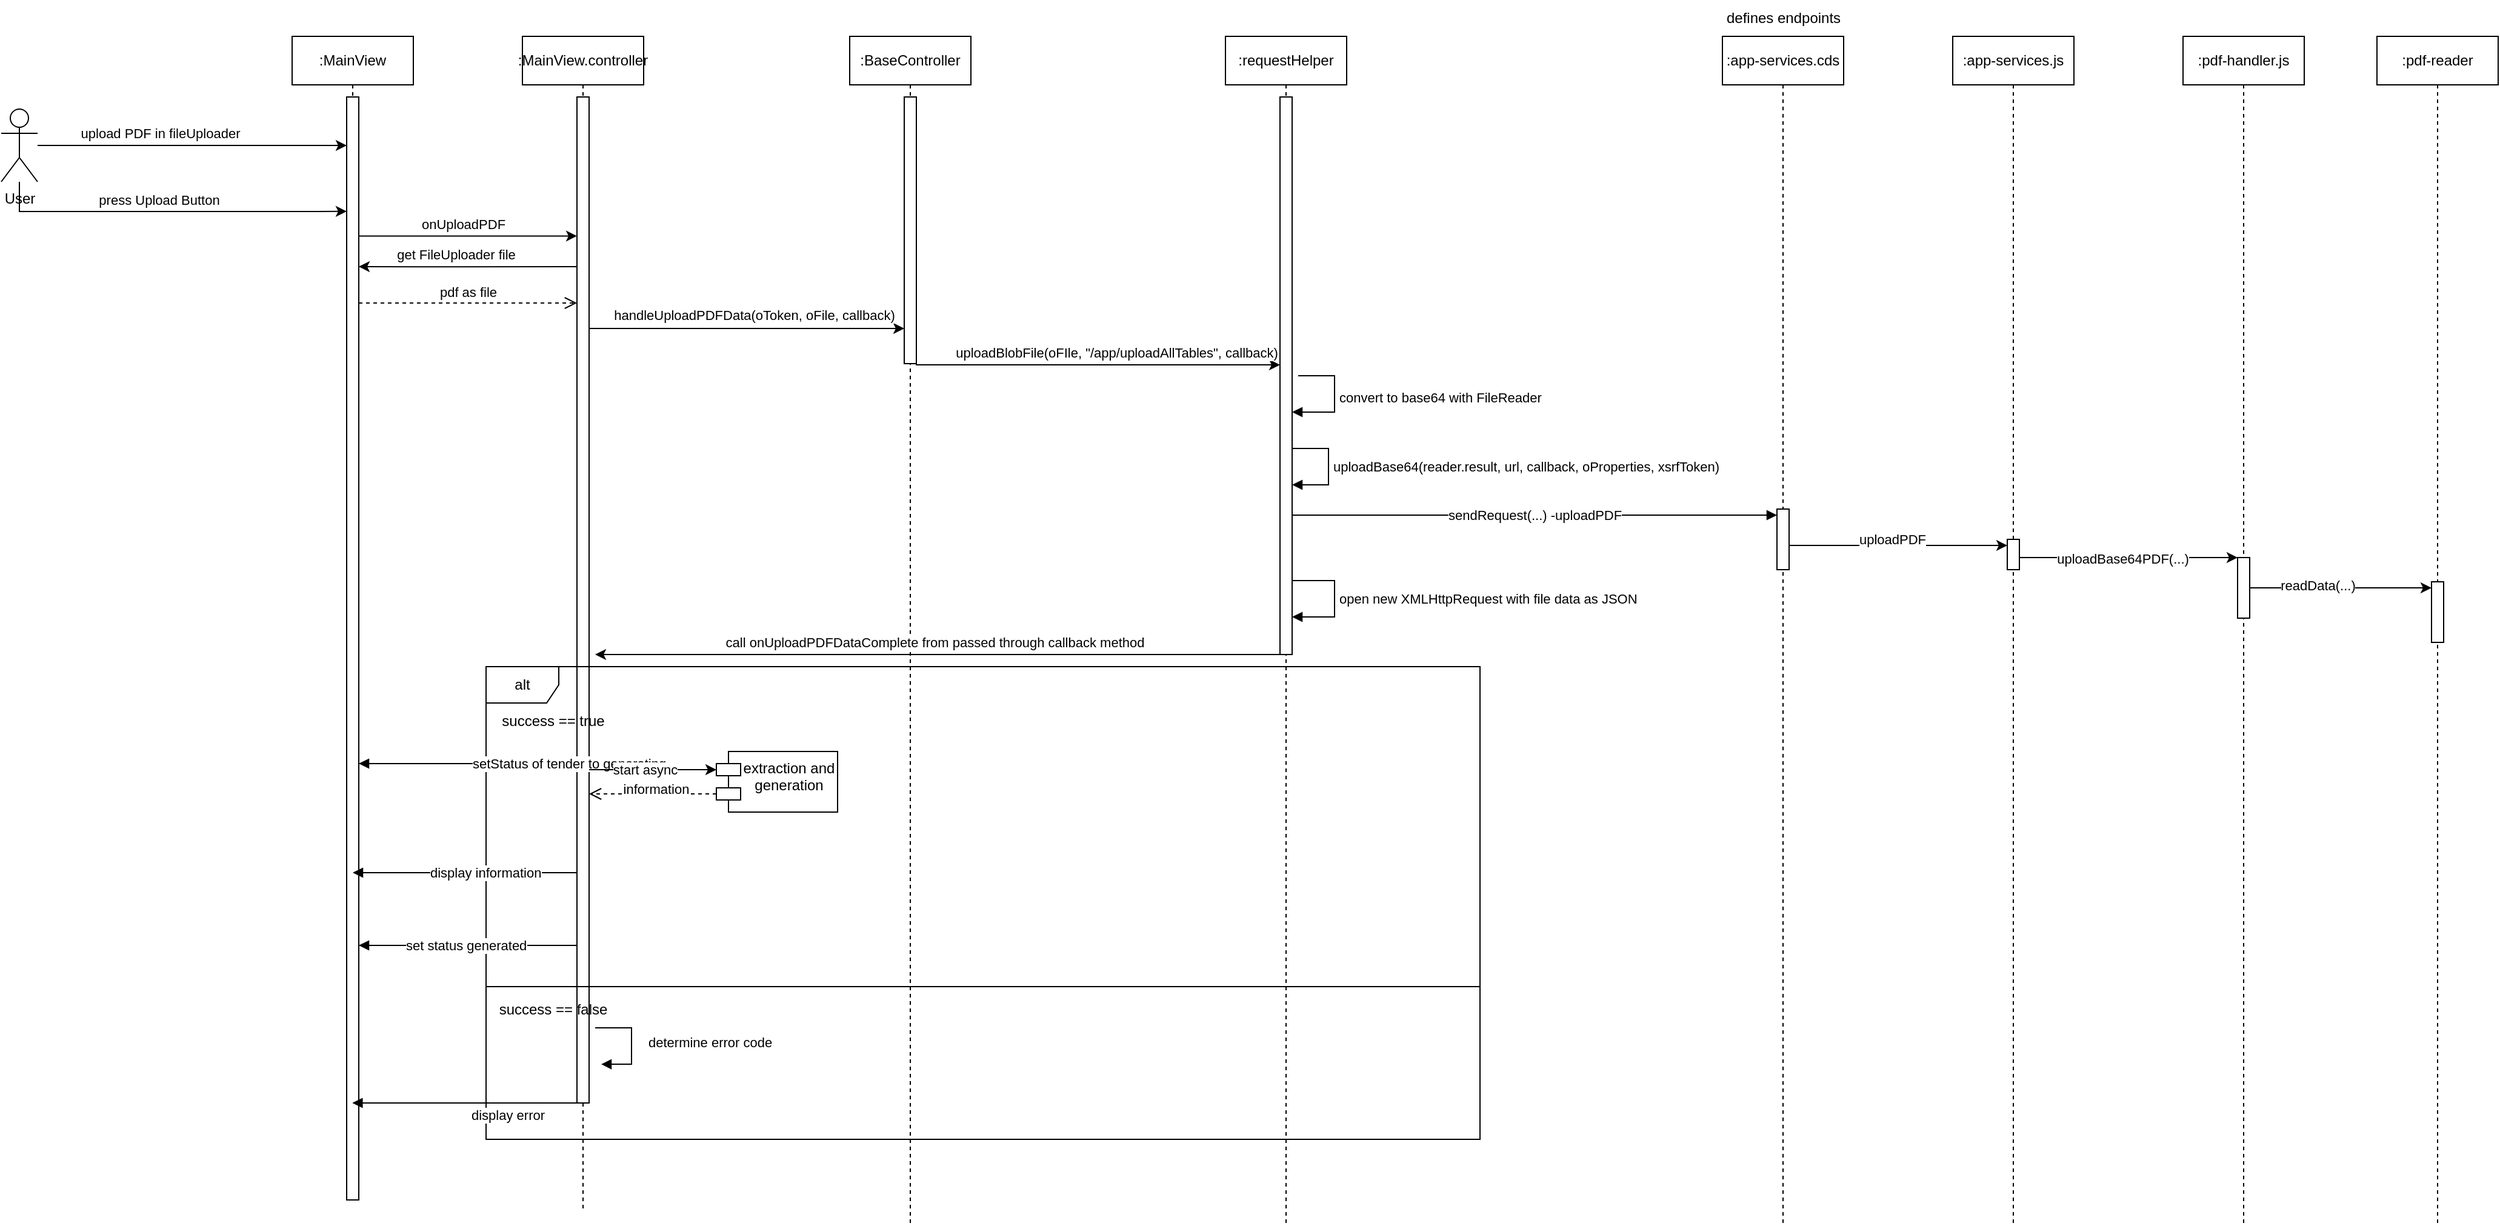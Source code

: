 <mxfile version="24.6.0" type="github">
  <diagram name="Seite-1" id="RwgIXvr0ZmrAkYk_ciAV">
    <mxGraphModel dx="678" dy="935" grid="1" gridSize="10" guides="1" tooltips="1" connect="1" arrows="1" fold="1" page="1" pageScale="1" pageWidth="827" pageHeight="1169" math="0" shadow="0">
      <root>
        <mxCell id="0" />
        <mxCell id="1" parent="0" />
        <mxCell id="-p0KhLr4cQShKRkjS3Pc-5" style="edgeStyle=orthogonalEdgeStyle;rounded=0;orthogonalLoop=1;jettySize=auto;html=1;" parent="1" source="-p0KhLr4cQShKRkjS3Pc-1" edge="1">
          <mxGeometry relative="1" as="geometry">
            <mxPoint x="325" y="264.381" as="targetPoint" />
            <Array as="points">
              <mxPoint x="300" y="264.44" />
              <mxPoint x="300" y="264.44" />
            </Array>
          </mxGeometry>
        </mxCell>
        <mxCell id="-p0KhLr4cQShKRkjS3Pc-6" value="press Upload Button" style="edgeLabel;html=1;align=center;verticalAlign=middle;resizable=0;points=[];" parent="-p0KhLr4cQShKRkjS3Pc-5" vertex="1" connectable="0">
          <mxGeometry x="-0.19" relative="1" as="geometry">
            <mxPoint x="20" y="-10" as="offset" />
          </mxGeometry>
        </mxCell>
        <mxCell id="-p0KhLr4cQShKRkjS3Pc-13" style="edgeStyle=orthogonalEdgeStyle;rounded=0;orthogonalLoop=1;jettySize=auto;html=1;" parent="1" source="-p0KhLr4cQShKRkjS3Pc-1" target="-p0KhLr4cQShKRkjS3Pc-4" edge="1">
          <mxGeometry relative="1" as="geometry">
            <Array as="points">
              <mxPoint x="260" y="210" />
              <mxPoint x="260" y="210" />
            </Array>
          </mxGeometry>
        </mxCell>
        <mxCell id="-p0KhLr4cQShKRkjS3Pc-14" value="upload PDF in fileUploader" style="edgeLabel;html=1;align=center;verticalAlign=middle;resizable=0;points=[];" parent="-p0KhLr4cQShKRkjS3Pc-13" vertex="1" connectable="0">
          <mxGeometry x="-0.249" relative="1" as="geometry">
            <mxPoint x="5" y="-10" as="offset" />
          </mxGeometry>
        </mxCell>
        <mxCell id="-p0KhLr4cQShKRkjS3Pc-1" value="User" style="shape=umlActor;verticalLabelPosition=bottom;verticalAlign=top;html=1;" parent="1" vertex="1">
          <mxGeometry x="40" y="180" width="30" height="60" as="geometry" />
        </mxCell>
        <mxCell id="-p0KhLr4cQShKRkjS3Pc-3" value=":MainView" style="shape=umlLifeline;perimeter=lifelinePerimeter;whiteSpace=wrap;html=1;container=1;dropTarget=0;collapsible=0;recursiveResize=0;outlineConnect=0;portConstraint=eastwest;newEdgeStyle={&quot;curved&quot;:0,&quot;rounded&quot;:0};" parent="1" vertex="1">
          <mxGeometry x="280" y="120" width="100" height="960" as="geometry" />
        </mxCell>
        <mxCell id="-p0KhLr4cQShKRkjS3Pc-4" value="" style="html=1;points=[[0,0,0,0,5],[0,1,0,0,-5],[1,0,0,0,5],[1,1,0,0,-5]];perimeter=orthogonalPerimeter;outlineConnect=0;targetShapes=umlLifeline;portConstraint=eastwest;newEdgeStyle={&quot;curved&quot;:0,&quot;rounded&quot;:0};" parent="-p0KhLr4cQShKRkjS3Pc-3" vertex="1">
          <mxGeometry x="45" y="50" width="10" height="910" as="geometry" />
        </mxCell>
        <mxCell id="-p0KhLr4cQShKRkjS3Pc-7" value=":MainView.controller" style="shape=umlLifeline;perimeter=lifelinePerimeter;whiteSpace=wrap;html=1;container=1;dropTarget=0;collapsible=0;recursiveResize=0;outlineConnect=0;portConstraint=eastwest;newEdgeStyle={&quot;curved&quot;:0,&quot;rounded&quot;:0};" parent="1" vertex="1">
          <mxGeometry x="470" y="120" width="100" height="970" as="geometry" />
        </mxCell>
        <mxCell id="-p0KhLr4cQShKRkjS3Pc-8" value="" style="html=1;points=[[0,0,0,0,5],[0,1,0,0,-5],[1,0,0,0,5],[1,1,0,0,-5]];perimeter=orthogonalPerimeter;outlineConnect=0;targetShapes=umlLifeline;portConstraint=eastwest;newEdgeStyle={&quot;curved&quot;:0,&quot;rounded&quot;:0};" parent="-p0KhLr4cQShKRkjS3Pc-7" vertex="1">
          <mxGeometry x="45" y="50" width="10" height="830" as="geometry" />
        </mxCell>
        <mxCell id="-p0KhLr4cQShKRkjS3Pc-9" style="edgeStyle=orthogonalEdgeStyle;rounded=0;orthogonalLoop=1;jettySize=auto;html=1;curved=0;" parent="1" edge="1">
          <mxGeometry relative="1" as="geometry">
            <mxPoint x="335" y="284.71" as="sourcePoint" />
            <mxPoint x="515.0" y="284.71" as="targetPoint" />
          </mxGeometry>
        </mxCell>
        <mxCell id="-p0KhLr4cQShKRkjS3Pc-10" value="onUploadPDF" style="edgeLabel;html=1;align=center;verticalAlign=middle;resizable=0;points=[];" parent="-p0KhLr4cQShKRkjS3Pc-9" vertex="1" connectable="0">
          <mxGeometry x="-0.341" relative="1" as="geometry">
            <mxPoint x="26" y="-10" as="offset" />
          </mxGeometry>
        </mxCell>
        <mxCell id="-p0KhLr4cQShKRkjS3Pc-11" style="edgeStyle=orthogonalEdgeStyle;rounded=0;orthogonalLoop=1;jettySize=auto;html=1;curved=0;" parent="1" edge="1">
          <mxGeometry relative="1" as="geometry">
            <mxPoint x="515.0" y="310.06" as="sourcePoint" />
            <mxPoint x="335" y="310.001" as="targetPoint" />
            <Array as="points">
              <mxPoint x="380" y="309.62" />
              <mxPoint x="380" y="309.62" />
            </Array>
          </mxGeometry>
        </mxCell>
        <mxCell id="-p0KhLr4cQShKRkjS3Pc-12" value="get FileUploader file" style="edgeLabel;html=1;align=center;verticalAlign=middle;resizable=0;points=[];" parent="-p0KhLr4cQShKRkjS3Pc-11" vertex="1" connectable="0">
          <mxGeometry x="0.197" relative="1" as="geometry">
            <mxPoint x="7" y="-10" as="offset" />
          </mxGeometry>
        </mxCell>
        <mxCell id="-p0KhLr4cQShKRkjS3Pc-17" value="pdf as file" style="html=1;verticalAlign=bottom;endArrow=open;dashed=1;endSize=8;curved=0;rounded=0;" parent="1" target="-p0KhLr4cQShKRkjS3Pc-8" edge="1">
          <mxGeometry relative="1" as="geometry">
            <mxPoint x="335" y="340" as="sourcePoint" />
            <mxPoint x="510" y="340" as="targetPoint" />
            <Array as="points">
              <mxPoint x="440" y="340" />
            </Array>
          </mxGeometry>
        </mxCell>
        <mxCell id="-p0KhLr4cQShKRkjS3Pc-18" value=":BaseController" style="shape=umlLifeline;perimeter=lifelinePerimeter;whiteSpace=wrap;html=1;container=1;dropTarget=0;collapsible=0;recursiveResize=0;outlineConnect=0;portConstraint=eastwest;newEdgeStyle={&quot;curved&quot;:0,&quot;rounded&quot;:0};" parent="1" vertex="1">
          <mxGeometry x="740" y="120" width="100" height="980" as="geometry" />
        </mxCell>
        <mxCell id="-p0KhLr4cQShKRkjS3Pc-19" value="" style="html=1;points=[[0,0,0,0,5],[0,1,0,0,-5],[1,0,0,0,5],[1,1,0,0,-5]];perimeter=orthogonalPerimeter;outlineConnect=0;targetShapes=umlLifeline;portConstraint=eastwest;newEdgeStyle={&quot;curved&quot;:0,&quot;rounded&quot;:0};" parent="-p0KhLr4cQShKRkjS3Pc-18" vertex="1">
          <mxGeometry x="45" y="50" width="10" height="220" as="geometry" />
        </mxCell>
        <mxCell id="-p0KhLr4cQShKRkjS3Pc-20" style="edgeStyle=orthogonalEdgeStyle;rounded=0;orthogonalLoop=1;jettySize=auto;html=1;curved=0;" parent="1" target="-p0KhLr4cQShKRkjS3Pc-19" edge="1">
          <mxGeometry relative="1" as="geometry">
            <mxPoint x="525" y="360" as="sourcePoint" />
            <mxPoint x="685" y="360" as="targetPoint" />
            <Array as="points">
              <mxPoint x="525" y="361" />
            </Array>
          </mxGeometry>
        </mxCell>
        <mxCell id="-p0KhLr4cQShKRkjS3Pc-21" value="handleUploadPDFData(oToken, oFile, callback)" style="edgeLabel;html=1;align=center;verticalAlign=middle;resizable=0;points=[];" parent="-p0KhLr4cQShKRkjS3Pc-20" vertex="1" connectable="0">
          <mxGeometry x="-0.392" y="2" relative="1" as="geometry">
            <mxPoint x="57" y="-9" as="offset" />
          </mxGeometry>
        </mxCell>
        <mxCell id="-p0KhLr4cQShKRkjS3Pc-22" value=":requestHelper" style="shape=umlLifeline;perimeter=lifelinePerimeter;whiteSpace=wrap;html=1;container=1;dropTarget=0;collapsible=0;recursiveResize=0;outlineConnect=0;portConstraint=eastwest;newEdgeStyle={&quot;curved&quot;:0,&quot;rounded&quot;:0};" parent="1" vertex="1">
          <mxGeometry x="1050" y="120" width="100" height="980" as="geometry" />
        </mxCell>
        <mxCell id="-p0KhLr4cQShKRkjS3Pc-23" value="" style="html=1;points=[[0,0,0,0,5],[0,1,0,0,-5],[1,0,0,0,5],[1,1,0,0,-5]];perimeter=orthogonalPerimeter;outlineConnect=0;targetShapes=umlLifeline;portConstraint=eastwest;newEdgeStyle={&quot;curved&quot;:0,&quot;rounded&quot;:0};" parent="-p0KhLr4cQShKRkjS3Pc-22" vertex="1">
          <mxGeometry x="45" y="50" width="10" height="460" as="geometry" />
        </mxCell>
        <mxCell id="-p0KhLr4cQShKRkjS3Pc-30" value="open new XMLHttpRequest with file data as JSON" style="html=1;align=left;spacingLeft=2;endArrow=block;rounded=0;edgeStyle=orthogonalEdgeStyle;curved=0;rounded=0;" parent="-p0KhLr4cQShKRkjS3Pc-22" source="-p0KhLr4cQShKRkjS3Pc-23" target="-p0KhLr4cQShKRkjS3Pc-23" edge="1">
          <mxGeometry relative="1" as="geometry">
            <mxPoint x="60" y="449" as="sourcePoint" />
            <Array as="points">
              <mxPoint x="90" y="449" />
              <mxPoint x="90" y="479" />
            </Array>
            <mxPoint x="60" y="479" as="targetPoint" />
          </mxGeometry>
        </mxCell>
        <mxCell id="-p0KhLr4cQShKRkjS3Pc-24" style="edgeStyle=orthogonalEdgeStyle;rounded=0;orthogonalLoop=1;jettySize=auto;html=1;curved=0;" parent="1" edge="1">
          <mxGeometry relative="1" as="geometry">
            <mxPoint x="795" y="390" as="sourcePoint" />
            <mxPoint x="1095" y="391" as="targetPoint" />
            <Array as="points">
              <mxPoint x="795" y="391" />
            </Array>
          </mxGeometry>
        </mxCell>
        <mxCell id="-p0KhLr4cQShKRkjS3Pc-25" value="uploadBlobFile(oFIle, &quot;/app/uploadAllTables&quot;, callback)" style="edgeLabel;html=1;align=center;verticalAlign=middle;resizable=0;points=[];" parent="-p0KhLr4cQShKRkjS3Pc-24" vertex="1" connectable="0">
          <mxGeometry x="0.189" y="3" relative="1" as="geometry">
            <mxPoint x="-13" y="-7" as="offset" />
          </mxGeometry>
        </mxCell>
        <mxCell id="-p0KhLr4cQShKRkjS3Pc-27" value="convert to base64 with FileReader" style="html=1;align=left;spacingLeft=2;endArrow=block;rounded=0;edgeStyle=orthogonalEdgeStyle;curved=0;rounded=0;" parent="1" target="-p0KhLr4cQShKRkjS3Pc-23" edge="1">
          <mxGeometry relative="1" as="geometry">
            <mxPoint x="1110" y="400" as="sourcePoint" />
            <Array as="points">
              <mxPoint x="1140" y="400" />
              <mxPoint x="1140" y="430" />
            </Array>
            <mxPoint x="1115" y="430" as="targetPoint" />
          </mxGeometry>
        </mxCell>
        <mxCell id="-p0KhLr4cQShKRkjS3Pc-28" value="uploadBase64(reader.result, url, callback, oProperties, xsrfToken)" style="html=1;align=left;spacingLeft=2;endArrow=block;rounded=0;edgeStyle=orthogonalEdgeStyle;curved=0;rounded=0;" parent="1" target="-p0KhLr4cQShKRkjS3Pc-23" edge="1">
          <mxGeometry relative="1" as="geometry">
            <mxPoint x="1105" y="460" as="sourcePoint" />
            <Array as="points">
              <mxPoint x="1135" y="460" />
              <mxPoint x="1135" y="490" />
            </Array>
            <mxPoint x="1110" y="490" as="targetPoint" />
          </mxGeometry>
        </mxCell>
        <mxCell id="-p0KhLr4cQShKRkjS3Pc-31" style="edgeStyle=orthogonalEdgeStyle;rounded=0;orthogonalLoop=1;jettySize=auto;html=1;curved=0;" parent="1" edge="1">
          <mxGeometry relative="1" as="geometry">
            <mxPoint x="1095.0" y="630" as="sourcePoint" />
            <mxPoint x="530" y="630" as="targetPoint" />
          </mxGeometry>
        </mxCell>
        <mxCell id="-p0KhLr4cQShKRkjS3Pc-32" value="call onUploadPDFDataComplete from passed through callback method" style="edgeLabel;html=1;align=center;verticalAlign=middle;resizable=0;points=[];" parent="-p0KhLr4cQShKRkjS3Pc-31" vertex="1" connectable="0">
          <mxGeometry x="-0.381" y="3" relative="1" as="geometry">
            <mxPoint x="-110" y="-13" as="offset" />
          </mxGeometry>
        </mxCell>
        <mxCell id="-p0KhLr4cQShKRkjS3Pc-35" value="alt" style="shape=umlFrame;whiteSpace=wrap;html=1;pointerEvents=0;" parent="1" vertex="1">
          <mxGeometry x="440" y="640" width="820" height="390" as="geometry" />
        </mxCell>
        <mxCell id="-p0KhLr4cQShKRkjS3Pc-36" value="success == true" style="text;html=1;align=center;verticalAlign=middle;resizable=0;points=[];autosize=1;strokeColor=none;fillColor=none;" parent="1" vertex="1">
          <mxGeometry x="440" y="670" width="110" height="30" as="geometry" />
        </mxCell>
        <mxCell id="-p0KhLr4cQShKRkjS3Pc-38" value="setStatus of tender to generating" style="html=1;align=left;spacingLeft=2;endArrow=block;rounded=0;edgeStyle=orthogonalEdgeStyle;curved=0;rounded=0;" parent="1" source="-p0KhLr4cQShKRkjS3Pc-8" target="-p0KhLr4cQShKRkjS3Pc-4" edge="1">
          <mxGeometry relative="1" as="geometry">
            <mxPoint x="530" y="690" as="sourcePoint" />
            <Array as="points">
              <mxPoint x="490" y="720" />
              <mxPoint x="490" y="720" />
            </Array>
            <mxPoint x="535" y="720.034" as="targetPoint" />
          </mxGeometry>
        </mxCell>
        <mxCell id="-p0KhLr4cQShKRkjS3Pc-40" value="extraction and generation" style="shape=module;align=left;spacingLeft=20;align=center;verticalAlign=top;whiteSpace=wrap;html=1;" parent="1" vertex="1">
          <mxGeometry x="630" y="710" width="100" height="50" as="geometry" />
        </mxCell>
        <mxCell id="-p0KhLr4cQShKRkjS3Pc-43" style="edgeStyle=orthogonalEdgeStyle;rounded=0;orthogonalLoop=1;jettySize=auto;html=1;curved=0;entryX=0;entryY=0;entryDx=0;entryDy=15;entryPerimeter=0;strokeColor=default;" parent="1" source="-p0KhLr4cQShKRkjS3Pc-8" target="-p0KhLr4cQShKRkjS3Pc-40" edge="1">
          <mxGeometry relative="1" as="geometry">
            <Array as="points">
              <mxPoint x="550" y="725" />
              <mxPoint x="550" y="725" />
            </Array>
          </mxGeometry>
        </mxCell>
        <mxCell id="-p0KhLr4cQShKRkjS3Pc-44" value="start async" style="edgeLabel;html=1;align=center;verticalAlign=middle;resizable=0;points=[];" parent="-p0KhLr4cQShKRkjS3Pc-43" vertex="1" connectable="0">
          <mxGeometry x="-0.308" relative="1" as="geometry">
            <mxPoint x="9" as="offset" />
          </mxGeometry>
        </mxCell>
        <mxCell id="-p0KhLr4cQShKRkjS3Pc-48" value="information" style="html=1;verticalAlign=bottom;endArrow=open;dashed=1;endSize=8;curved=0;rounded=0;exitX=0;exitY=0;exitDx=0;exitDy=35;exitPerimeter=0;" parent="1" source="-p0KhLr4cQShKRkjS3Pc-40" target="-p0KhLr4cQShKRkjS3Pc-8" edge="1">
          <mxGeometry x="-0.048" y="5" relative="1" as="geometry">
            <mxPoint x="660" y="730" as="sourcePoint" />
            <mxPoint x="580" y="730" as="targetPoint" />
            <mxPoint as="offset" />
          </mxGeometry>
        </mxCell>
        <mxCell id="-p0KhLr4cQShKRkjS3Pc-49" value="display information" style="html=1;align=left;spacingLeft=2;endArrow=block;rounded=0;edgeStyle=orthogonalEdgeStyle;curved=0;rounded=0;" parent="1" source="-p0KhLr4cQShKRkjS3Pc-8" target="-p0KhLr4cQShKRkjS3Pc-3" edge="1">
          <mxGeometry x="0.351" relative="1" as="geometry">
            <mxPoint x="530" y="780" as="sourcePoint" />
            <Array as="points">
              <mxPoint x="510" y="810" />
              <mxPoint x="510" y="810" />
            </Array>
            <mxPoint x="535" y="810.034" as="targetPoint" />
            <mxPoint as="offset" />
          </mxGeometry>
        </mxCell>
        <mxCell id="-p0KhLr4cQShKRkjS3Pc-50" value="set status generated" style="html=1;align=left;spacingLeft=2;endArrow=block;rounded=0;edgeStyle=orthogonalEdgeStyle;curved=0;rounded=0;" parent="1" source="-p0KhLr4cQShKRkjS3Pc-8" target="-p0KhLr4cQShKRkjS3Pc-4" edge="1">
          <mxGeometry x="0.611" relative="1" as="geometry">
            <mxPoint x="460" y="840" as="sourcePoint" />
            <Array as="points">
              <mxPoint x="380" y="870" />
              <mxPoint x="380" y="870" />
            </Array>
            <mxPoint x="465" y="870.034" as="targetPoint" />
            <mxPoint as="offset" />
          </mxGeometry>
        </mxCell>
        <mxCell id="-p0KhLr4cQShKRkjS3Pc-53" value="" style="line;strokeWidth=1;fillColor=none;align=left;verticalAlign=middle;spacingTop=-1;spacingLeft=3;spacingRight=3;rotatable=0;labelPosition=right;points=[];portConstraint=eastwest;strokeColor=inherit;" parent="1" vertex="1">
          <mxGeometry x="440" y="900" width="820" height="8" as="geometry" />
        </mxCell>
        <mxCell id="-p0KhLr4cQShKRkjS3Pc-54" value="success == false" style="text;html=1;align=center;verticalAlign=middle;resizable=0;points=[];autosize=1;strokeColor=none;fillColor=none;" parent="1" vertex="1">
          <mxGeometry x="440" y="908" width="110" height="30" as="geometry" />
        </mxCell>
        <mxCell id="-p0KhLr4cQShKRkjS3Pc-55" value="determine error code" style="html=1;align=left;spacingLeft=2;endArrow=block;rounded=0;edgeStyle=orthogonalEdgeStyle;curved=0;rounded=0;" parent="1" edge="1">
          <mxGeometry x="-0.012" y="10" relative="1" as="geometry">
            <mxPoint x="530" y="938" as="sourcePoint" />
            <Array as="points">
              <mxPoint x="560" y="968" />
            </Array>
            <mxPoint x="535" y="968.034" as="targetPoint" />
            <mxPoint as="offset" />
          </mxGeometry>
        </mxCell>
        <mxCell id="-p0KhLr4cQShKRkjS3Pc-56" value="display error" style="html=1;align=left;spacingLeft=2;endArrow=block;rounded=0;edgeStyle=orthogonalEdgeStyle;curved=0;rounded=0;" parent="1" edge="1">
          <mxGeometry x="-0.012" y="10" relative="1" as="geometry">
            <mxPoint x="515" y="1000.0" as="sourcePoint" />
            <Array as="points">
              <mxPoint x="470" y="1000" />
              <mxPoint x="470" y="1000" />
            </Array>
            <mxPoint x="329.667" y="1000.0" as="targetPoint" />
            <mxPoint as="offset" />
          </mxGeometry>
        </mxCell>
        <mxCell id="1BNro3sPpgTXjD-eV_9i-1" value=":app-services.cds" style="shape=umlLifeline;perimeter=lifelinePerimeter;whiteSpace=wrap;html=1;container=1;dropTarget=0;collapsible=0;recursiveResize=0;outlineConnect=0;portConstraint=eastwest;newEdgeStyle={&quot;curved&quot;:0,&quot;rounded&quot;:0};" vertex="1" parent="1">
          <mxGeometry x="1460" y="120" width="100" height="980" as="geometry" />
        </mxCell>
        <mxCell id="1BNro3sPpgTXjD-eV_9i-2" value="" style="html=1;points=[[0,0,0,0,5],[0,1,0,0,-5],[1,0,0,0,5],[1,1,0,0,-5]];perimeter=orthogonalPerimeter;outlineConnect=0;targetShapes=umlLifeline;portConstraint=eastwest;newEdgeStyle={&quot;curved&quot;:0,&quot;rounded&quot;:0};" vertex="1" parent="1BNro3sPpgTXjD-eV_9i-1">
          <mxGeometry x="45" y="390" width="10" height="50" as="geometry" />
        </mxCell>
        <mxCell id="-p0KhLr4cQShKRkjS3Pc-29" value="sendRequest(...) -uploadPDF" style="html=1;align=left;spacingLeft=2;endArrow=block;rounded=0;edgeStyle=orthogonalEdgeStyle;curved=0;rounded=0;entryX=0;entryY=0;entryDx=0;entryDy=5;entryPerimeter=0;" parent="1" source="-p0KhLr4cQShKRkjS3Pc-23" target="1BNro3sPpgTXjD-eV_9i-2" edge="1">
          <mxGeometry x="-0.375" relative="1" as="geometry">
            <mxPoint x="1110" y="515" as="sourcePoint" />
            <Array as="points">
              <mxPoint x="1200" y="515" />
              <mxPoint x="1200" y="515" />
            </Array>
            <mxPoint x="1490" y="515" as="targetPoint" />
            <mxPoint as="offset" />
          </mxGeometry>
        </mxCell>
        <mxCell id="1BNro3sPpgTXjD-eV_9i-5" value="defines endpoints" style="text;html=1;align=center;verticalAlign=middle;resizable=0;points=[];autosize=1;strokeColor=none;fillColor=none;" vertex="1" parent="1">
          <mxGeometry x="1450" y="90" width="120" height="30" as="geometry" />
        </mxCell>
        <mxCell id="1BNro3sPpgTXjD-eV_9i-6" value=":app-services.js" style="shape=umlLifeline;perimeter=lifelinePerimeter;whiteSpace=wrap;html=1;container=1;dropTarget=0;collapsible=0;recursiveResize=0;outlineConnect=0;portConstraint=eastwest;newEdgeStyle={&quot;curved&quot;:0,&quot;rounded&quot;:0};" vertex="1" parent="1">
          <mxGeometry x="1650" y="120" width="100" height="980" as="geometry" />
        </mxCell>
        <mxCell id="1BNro3sPpgTXjD-eV_9i-7" value="" style="html=1;points=[[0,0,0,0,5],[0,1,0,0,-5],[1,0,0,0,5],[1,1,0,0,-5]];perimeter=orthogonalPerimeter;outlineConnect=0;targetShapes=umlLifeline;portConstraint=eastwest;newEdgeStyle={&quot;curved&quot;:0,&quot;rounded&quot;:0};" vertex="1" parent="1BNro3sPpgTXjD-eV_9i-6">
          <mxGeometry x="45" y="415" width="10" height="25" as="geometry" />
        </mxCell>
        <mxCell id="1BNro3sPpgTXjD-eV_9i-8" style="edgeStyle=orthogonalEdgeStyle;rounded=0;orthogonalLoop=1;jettySize=auto;html=1;curved=0;" edge="1" parent="1" source="1BNro3sPpgTXjD-eV_9i-2" target="1BNro3sPpgTXjD-eV_9i-7">
          <mxGeometry relative="1" as="geometry">
            <Array as="points">
              <mxPoint x="1560" y="540" />
              <mxPoint x="1560" y="540" />
            </Array>
          </mxGeometry>
        </mxCell>
        <mxCell id="1BNro3sPpgTXjD-eV_9i-9" value="uploadPDF" style="edgeLabel;html=1;align=center;verticalAlign=middle;resizable=0;points=[];" vertex="1" connectable="0" parent="1BNro3sPpgTXjD-eV_9i-8">
          <mxGeometry x="-0.278" relative="1" as="geometry">
            <mxPoint x="20" y="-5" as="offset" />
          </mxGeometry>
        </mxCell>
        <mxCell id="1BNro3sPpgTXjD-eV_9i-10" value=":pdf-handler&lt;span style=&quot;background-color: initial;&quot;&gt;.js&lt;/span&gt;" style="shape=umlLifeline;perimeter=lifelinePerimeter;whiteSpace=wrap;html=1;container=1;dropTarget=0;collapsible=0;recursiveResize=0;outlineConnect=0;portConstraint=eastwest;newEdgeStyle={&quot;curved&quot;:0,&quot;rounded&quot;:0};" vertex="1" parent="1">
          <mxGeometry x="1840" y="120" width="100" height="980" as="geometry" />
        </mxCell>
        <mxCell id="1BNro3sPpgTXjD-eV_9i-11" value="" style="html=1;points=[[0,0,0,0,5],[0,1,0,0,-5],[1,0,0,0,5],[1,1,0,0,-5]];perimeter=orthogonalPerimeter;outlineConnect=0;targetShapes=umlLifeline;portConstraint=eastwest;newEdgeStyle={&quot;curved&quot;:0,&quot;rounded&quot;:0};" vertex="1" parent="1BNro3sPpgTXjD-eV_9i-10">
          <mxGeometry x="45" y="430" width="10" height="50" as="geometry" />
        </mxCell>
        <mxCell id="1BNro3sPpgTXjD-eV_9i-13" style="edgeStyle=orthogonalEdgeStyle;rounded=0;orthogonalLoop=1;jettySize=auto;html=1;curved=0;" edge="1" parent="1">
          <mxGeometry relative="1" as="geometry">
            <mxPoint x="1705" y="550" as="sourcePoint" />
            <mxPoint x="1885" y="550" as="targetPoint" />
          </mxGeometry>
        </mxCell>
        <mxCell id="1BNro3sPpgTXjD-eV_9i-14" value="uploadBase64PDF(...)" style="edgeLabel;html=1;align=center;verticalAlign=middle;resizable=0;points=[];" vertex="1" connectable="0" parent="1BNro3sPpgTXjD-eV_9i-13">
          <mxGeometry x="-0.311" y="-1" relative="1" as="geometry">
            <mxPoint x="23" as="offset" />
          </mxGeometry>
        </mxCell>
        <mxCell id="1BNro3sPpgTXjD-eV_9i-15" value=":pdf-reader" style="shape=umlLifeline;perimeter=lifelinePerimeter;whiteSpace=wrap;html=1;container=1;dropTarget=0;collapsible=0;recursiveResize=0;outlineConnect=0;portConstraint=eastwest;newEdgeStyle={&quot;curved&quot;:0,&quot;rounded&quot;:0};" vertex="1" parent="1">
          <mxGeometry x="2000" y="120" width="100" height="980" as="geometry" />
        </mxCell>
        <mxCell id="1BNro3sPpgTXjD-eV_9i-16" value="" style="html=1;points=[[0,0,0,0,5],[0,1,0,0,-5],[1,0,0,0,5],[1,1,0,0,-5]];perimeter=orthogonalPerimeter;outlineConnect=0;targetShapes=umlLifeline;portConstraint=eastwest;newEdgeStyle={&quot;curved&quot;:0,&quot;rounded&quot;:0};" vertex="1" parent="1BNro3sPpgTXjD-eV_9i-15">
          <mxGeometry x="45" y="450" width="10" height="50" as="geometry" />
        </mxCell>
        <mxCell id="1BNro3sPpgTXjD-eV_9i-17" style="edgeStyle=orthogonalEdgeStyle;rounded=0;orthogonalLoop=1;jettySize=auto;html=1;curved=0;" edge="1" parent="1" source="1BNro3sPpgTXjD-eV_9i-11" target="1BNro3sPpgTXjD-eV_9i-16">
          <mxGeometry relative="1" as="geometry">
            <Array as="points">
              <mxPoint x="2010" y="575" />
              <mxPoint x="2010" y="575" />
            </Array>
          </mxGeometry>
        </mxCell>
        <mxCell id="1BNro3sPpgTXjD-eV_9i-19" value="readData(...)" style="edgeLabel;html=1;align=center;verticalAlign=middle;resizable=0;points=[];" vertex="1" connectable="0" parent="1BNro3sPpgTXjD-eV_9i-17">
          <mxGeometry x="-0.258" y="2" relative="1" as="geometry">
            <mxPoint as="offset" />
          </mxGeometry>
        </mxCell>
      </root>
    </mxGraphModel>
  </diagram>
</mxfile>
